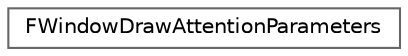 digraph "Graphical Class Hierarchy"
{
 // INTERACTIVE_SVG=YES
 // LATEX_PDF_SIZE
  bgcolor="transparent";
  edge [fontname=Helvetica,fontsize=10,labelfontname=Helvetica,labelfontsize=10];
  node [fontname=Helvetica,fontsize=10,shape=box,height=0.2,width=0.4];
  rankdir="LR";
  Node0 [id="Node000000",label="FWindowDrawAttentionParameters",height=0.2,width=0.4,color="grey40", fillcolor="white", style="filled",URL="$dc/da6/structFWindowDrawAttentionParameters.html",tooltip="Parameters for drawing attention to a window or application."];
}
